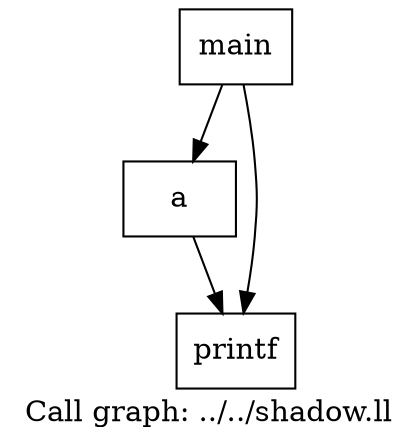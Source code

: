 digraph "Call graph: ../../shadow.ll" {
	label="Call graph: ../../shadow.ll";

	Node0x560c96566950 [shape=record,label="{a}"];
	Node0x560c96566950 -> Node0x560c96566a00;
	Node0x560c96566a00 [shape=record,label="{printf}"];
	Node0x560c96566f20 [shape=record,label="{main}"];
	Node0x560c96566f20 -> Node0x560c96566950;
	Node0x560c96566f20 -> Node0x560c96566a00;
}
